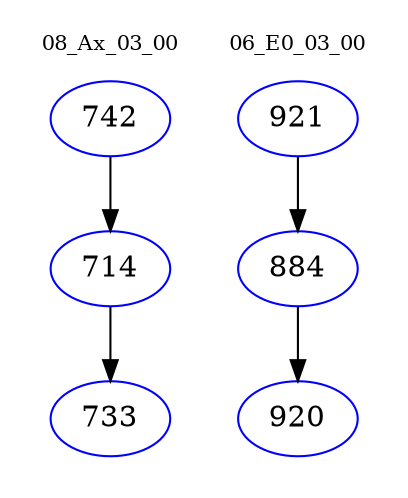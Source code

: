 digraph{
subgraph cluster_0 {
color = white
label = "08_Ax_03_00";
fontsize=10;
T0_742 [label="742", color="blue"]
T0_742 -> T0_714 [color="black"]
T0_714 [label="714", color="blue"]
T0_714 -> T0_733 [color="black"]
T0_733 [label="733", color="blue"]
}
subgraph cluster_1 {
color = white
label = "06_E0_03_00";
fontsize=10;
T1_921 [label="921", color="blue"]
T1_921 -> T1_884 [color="black"]
T1_884 [label="884", color="blue"]
T1_884 -> T1_920 [color="black"]
T1_920 [label="920", color="blue"]
}
}
